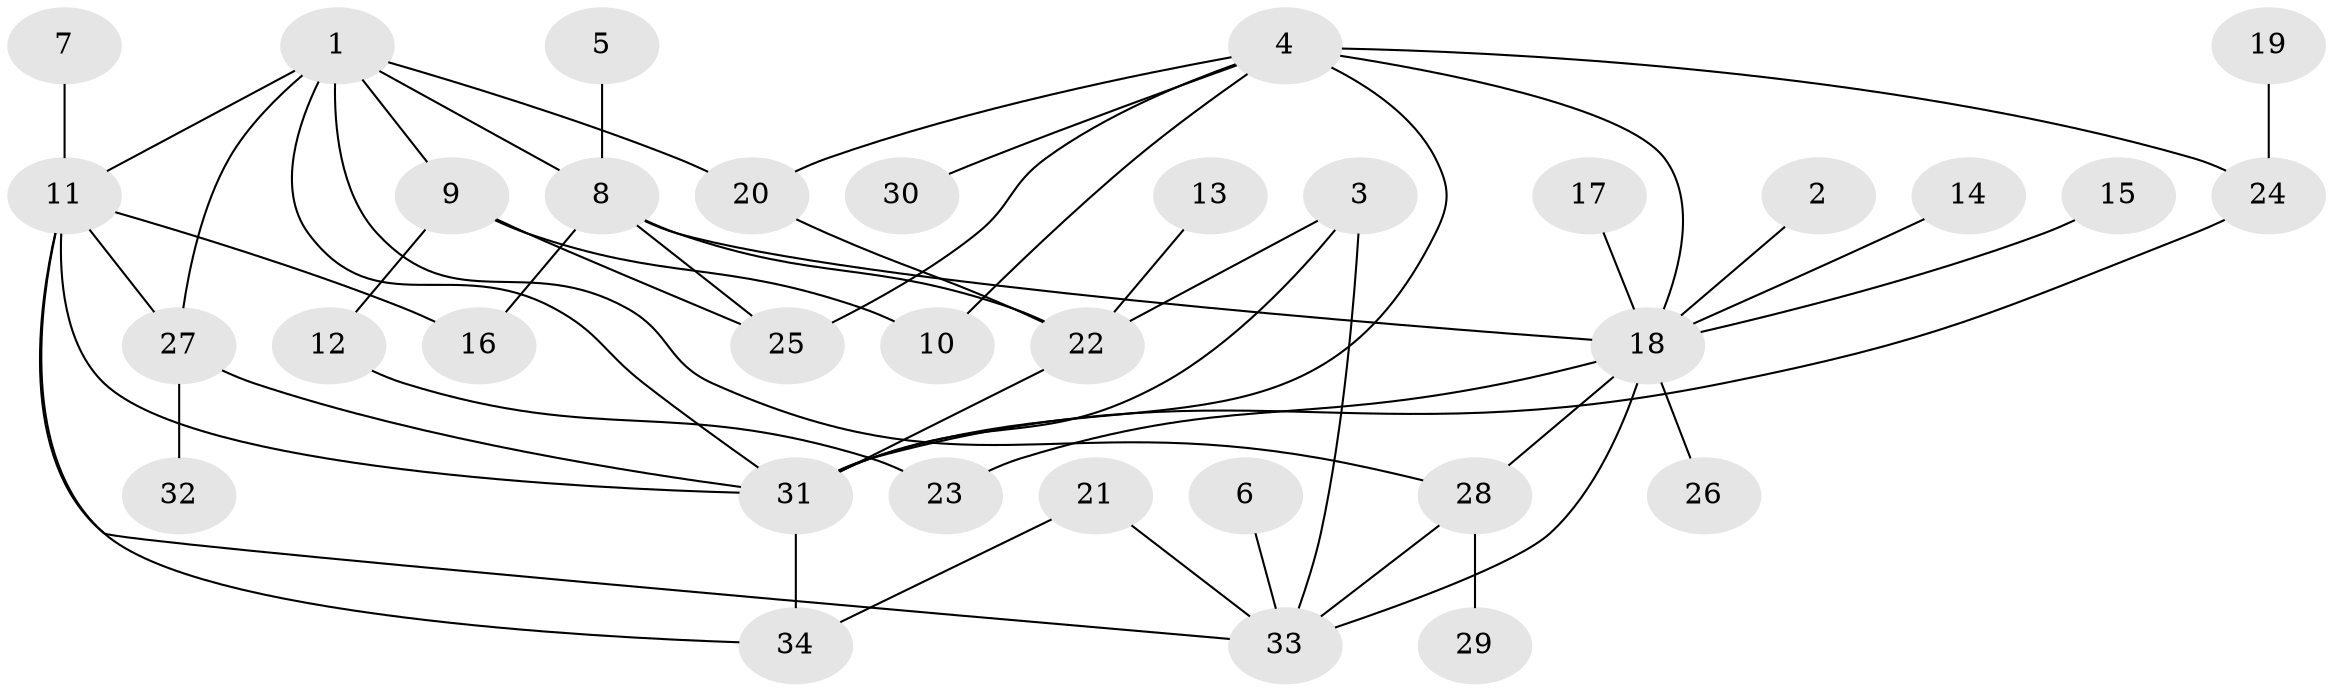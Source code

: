 // original degree distribution, {10: 0.04411764705882353, 7: 0.029411764705882353, 13: 0.014705882352941176, 1: 0.47058823529411764, 4: 0.04411764705882353, 2: 0.20588235294117646, 3: 0.1323529411764706, 5: 0.029411764705882353, 8: 0.029411764705882353}
// Generated by graph-tools (version 1.1) at 2025/01/03/09/25 03:01:54]
// undirected, 34 vertices, 53 edges
graph export_dot {
graph [start="1"]
  node [color=gray90,style=filled];
  1;
  2;
  3;
  4;
  5;
  6;
  7;
  8;
  9;
  10;
  11;
  12;
  13;
  14;
  15;
  16;
  17;
  18;
  19;
  20;
  21;
  22;
  23;
  24;
  25;
  26;
  27;
  28;
  29;
  30;
  31;
  32;
  33;
  34;
  1 -- 8 [weight=1.0];
  1 -- 9 [weight=1.0];
  1 -- 11 [weight=1.0];
  1 -- 20 [weight=1.0];
  1 -- 27 [weight=1.0];
  1 -- 28 [weight=1.0];
  1 -- 31 [weight=1.0];
  2 -- 18 [weight=1.0];
  3 -- 22 [weight=1.0];
  3 -- 31 [weight=1.0];
  3 -- 33 [weight=1.0];
  4 -- 10 [weight=1.0];
  4 -- 18 [weight=1.0];
  4 -- 20 [weight=1.0];
  4 -- 24 [weight=1.0];
  4 -- 25 [weight=1.0];
  4 -- 30 [weight=1.0];
  4 -- 31 [weight=2.0];
  5 -- 8 [weight=1.0];
  6 -- 33 [weight=1.0];
  7 -- 11 [weight=1.0];
  8 -- 16 [weight=1.0];
  8 -- 18 [weight=1.0];
  8 -- 22 [weight=1.0];
  8 -- 25 [weight=1.0];
  9 -- 10 [weight=1.0];
  9 -- 12 [weight=1.0];
  9 -- 25 [weight=1.0];
  11 -- 16 [weight=1.0];
  11 -- 27 [weight=1.0];
  11 -- 31 [weight=1.0];
  11 -- 33 [weight=1.0];
  11 -- 34 [weight=1.0];
  12 -- 23 [weight=1.0];
  13 -- 22 [weight=1.0];
  14 -- 18 [weight=1.0];
  15 -- 18 [weight=1.0];
  17 -- 18 [weight=1.0];
  18 -- 23 [weight=1.0];
  18 -- 26 [weight=1.0];
  18 -- 28 [weight=1.0];
  18 -- 33 [weight=1.0];
  19 -- 24 [weight=1.0];
  20 -- 22 [weight=1.0];
  21 -- 33 [weight=1.0];
  21 -- 34 [weight=1.0];
  22 -- 31 [weight=1.0];
  24 -- 31 [weight=1.0];
  27 -- 31 [weight=1.0];
  27 -- 32 [weight=1.0];
  28 -- 29 [weight=1.0];
  28 -- 33 [weight=1.0];
  31 -- 34 [weight=1.0];
}
